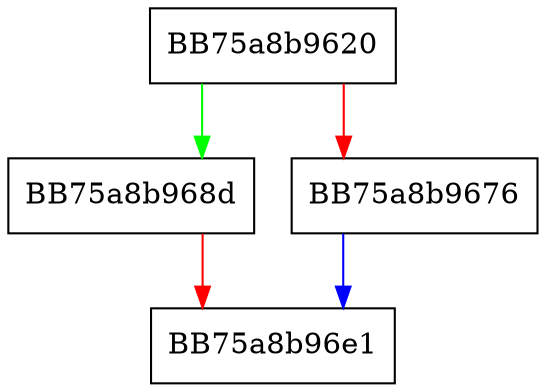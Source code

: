 digraph discover {
  node [shape="box"];
  graph [splines=ortho];
  BB75a8b9620 -> BB75a8b968d [color="green"];
  BB75a8b9620 -> BB75a8b9676 [color="red"];
  BB75a8b9676 -> BB75a8b96e1 [color="blue"];
  BB75a8b968d -> BB75a8b96e1 [color="red"];
}